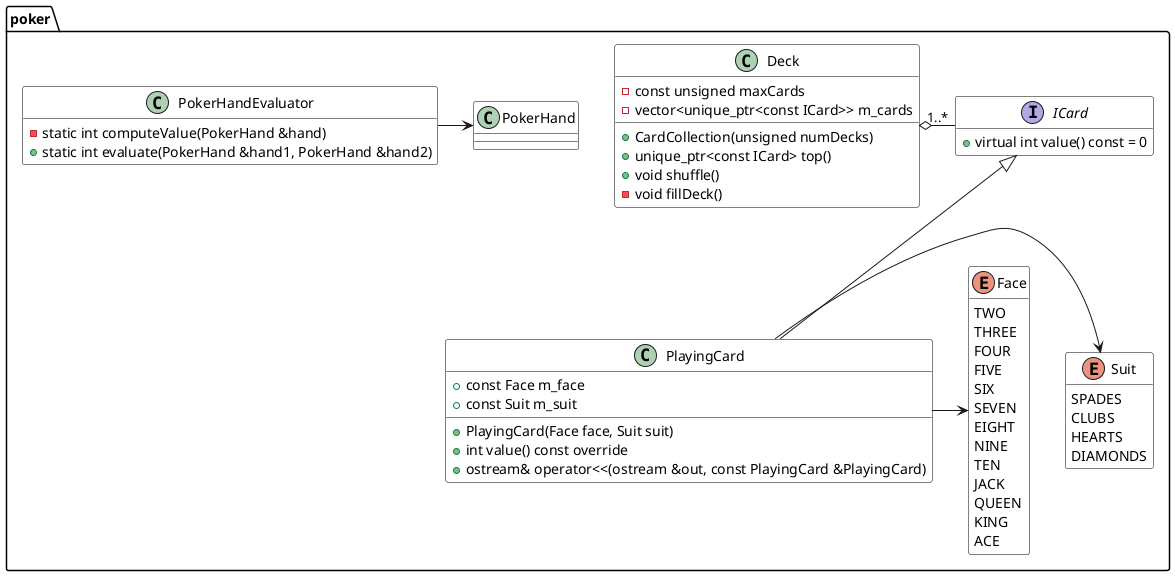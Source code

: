 @startuml

skinparam ClassBorderColor black
skinparam ClassBackgroundColor white

package poker {

	interface ICard {
		+virtual int value() const = 0
	}
	hide ICard attributes

	class PlayingCard {
		+const Face m_face
		+const Suit m_suit
		
		+PlayingCard(Face face, Suit suit)
		+int value() const override
		+ostream& operator<<(ostream &out, const PlayingCard &PlayingCard)
	}
	
	class Deck {
		-const unsigned maxCards
		-vector<unique_ptr<const ICard>> m_cards
		+CardCollection(unsigned numDecks)
		+unique_ptr<const ICard> top()
		+void shuffle()
		-void fillDeck()
	}
	
	class PokerHand {}
	
	class PokerHandEvaluator {
		-static int computeValue(PokerHand &hand)
		+static int evaluate(PokerHand &hand1, PokerHand &hand2)
	}
	hide PokerHandEvaluator attributes
	
	enum Suit {
		SPADES
		CLUBS
		HEARTS
		DIAMONDS
	}
	hide Suit methods
	
	enum Face {
		TWO
		THREE
		FOUR
		FIVE
		SIX
		SEVEN
		EIGHT
		NINE
		TEN
		JACK
		QUEEN
		KING
		ACE
	}
	hide Face methods
	
	Deck o- "1..*" ICard
	PlayingCard -> Suit
	PlayingCard -> Face
	ICard <|-- PlayingCard
	PokerHandEvaluator -> PokerHand
}

@enduml